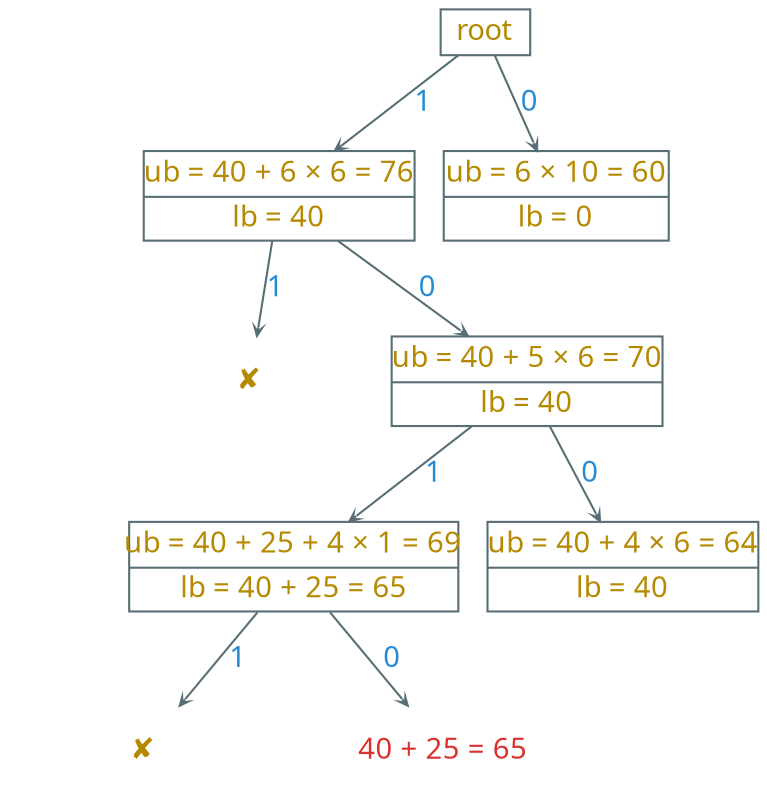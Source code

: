digraph g {
    bgcolor=transparent
    rankdir=TB
    graph [nodesep=0.2,  ranksep=0.4]
    node [shape=record,  color="#586e75",  fixedsize=true,  width=0.6,  height=0.3,  fontcolor="#b58900",  fontsize=14,  fontname="LXGWWenKai"]
    edge [arrowhead=vee,  color="#586e75",  fontcolor="#268bd2",  fontsize=14,  fontname="LXGWWenKai",  arrowsize=0.4]

    root

    node [width=1.8, height=0.6]

    n1 [label="{ub = 40 + 6 × 6 = 76|lb = 40}"]

    node [width=1.5]

    n2 [label="{ub = 6 × 10 = 60|lb = 0}"]

    root -> n1 [label=1]
    root -> n2 [label=0]

    node [shape=plaintext]

    n10 [label=✘]

    n1 -> n10 [label=1]

    node [shape=record, width=1.8]

    n3 [label="{ub = 40 + 5 × 6 = 70|lb = 40}"]

    n1 -> n3 [label=0]

    node [width=2.2]

    n4 [label="{ub = 40 + 25 + 4 × 1 = 69|lb = 40 + 25 = 65}"]

    node [width=1.8]

    n5 [label="{ub = 40 + 4 × 6 = 64|lb = 40}"]

    n3 -> n4 [label=1]
    n3 -> n5 [label=0]

    node [shape=plaintext]

    n11 [label=✘]

    n4 -> n11 [label=1]

    node [fontcolor="#dc322f"]

    n4 -> "40 + 25 = 65" [label=0]
}